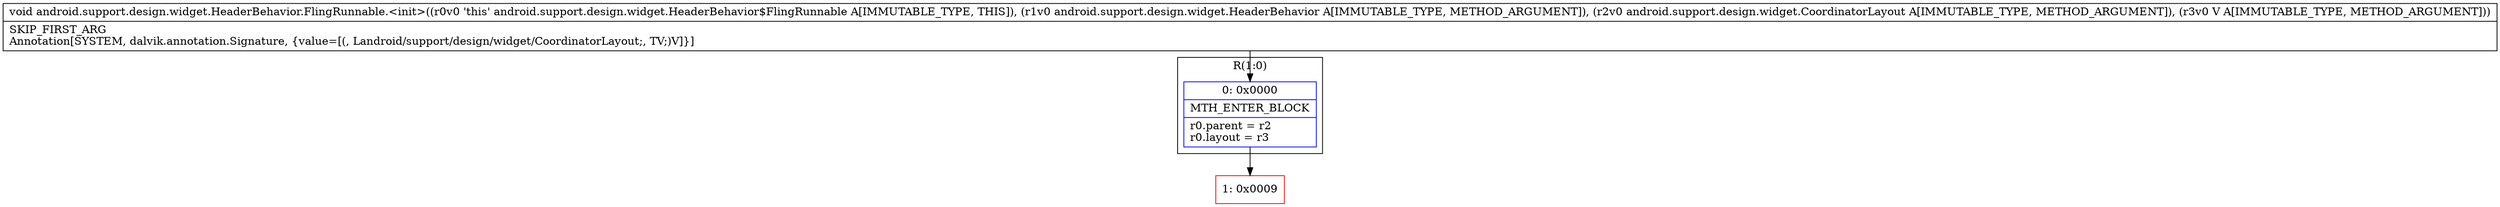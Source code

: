 digraph "CFG forandroid.support.design.widget.HeaderBehavior.FlingRunnable.\<init\>(Landroid\/support\/design\/widget\/HeaderBehavior;Landroid\/support\/design\/widget\/CoordinatorLayout;Landroid\/view\/View;)V" {
subgraph cluster_Region_262701038 {
label = "R(1:0)";
node [shape=record,color=blue];
Node_0 [shape=record,label="{0\:\ 0x0000|MTH_ENTER_BLOCK\l|r0.parent = r2\lr0.layout = r3\l}"];
}
Node_1 [shape=record,color=red,label="{1\:\ 0x0009}"];
MethodNode[shape=record,label="{void android.support.design.widget.HeaderBehavior.FlingRunnable.\<init\>((r0v0 'this' android.support.design.widget.HeaderBehavior$FlingRunnable A[IMMUTABLE_TYPE, THIS]), (r1v0 android.support.design.widget.HeaderBehavior A[IMMUTABLE_TYPE, METHOD_ARGUMENT]), (r2v0 android.support.design.widget.CoordinatorLayout A[IMMUTABLE_TYPE, METHOD_ARGUMENT]), (r3v0 V A[IMMUTABLE_TYPE, METHOD_ARGUMENT]))  | SKIP_FIRST_ARG\lAnnotation[SYSTEM, dalvik.annotation.Signature, \{value=[(, Landroid\/support\/design\/widget\/CoordinatorLayout;, TV;)V]\}]\l}"];
MethodNode -> Node_0;
Node_0 -> Node_1;
}

